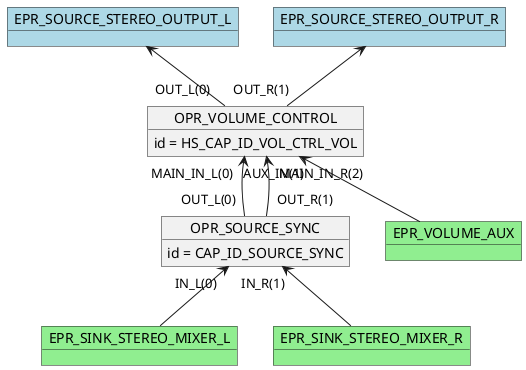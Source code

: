 @startuml

    object OPR_SOURCE_SYNC
    OPR_SOURCE_SYNC : id = CAP_ID_SOURCE_SYNC
    object OPR_VOLUME_CONTROL
    OPR_VOLUME_CONTROL : id = HS_CAP_ID_VOL_CTRL_VOL
    OPR_VOLUME_CONTROL "MAIN_IN_L(0)"<-- "OUT_L(0)" OPR_SOURCE_SYNC
    OPR_VOLUME_CONTROL "MAIN_IN_R(2)"<-- "OUT_R(1)" OPR_SOURCE_SYNC
    object EPR_SINK_STEREO_MIXER_L #lightgreen
    OPR_SOURCE_SYNC "IN_L(0)" <-- EPR_SINK_STEREO_MIXER_L
    object EPR_SINK_STEREO_MIXER_R #lightgreen
    OPR_SOURCE_SYNC "IN_R(1)" <-- EPR_SINK_STEREO_MIXER_R
    object EPR_VOLUME_AUX #lightgreen
    OPR_VOLUME_CONTROL "AUX_IN(1)" <-- EPR_VOLUME_AUX
    object EPR_SOURCE_STEREO_OUTPUT_L #lightblue
    EPR_SOURCE_STEREO_OUTPUT_L <-- "OUT_L(0)" OPR_VOLUME_CONTROL
    object EPR_SOURCE_STEREO_OUTPUT_R #lightblue
    EPR_SOURCE_STEREO_OUTPUT_R <-- "OUT_R(1)" OPR_VOLUME_CONTROL
@enduml

